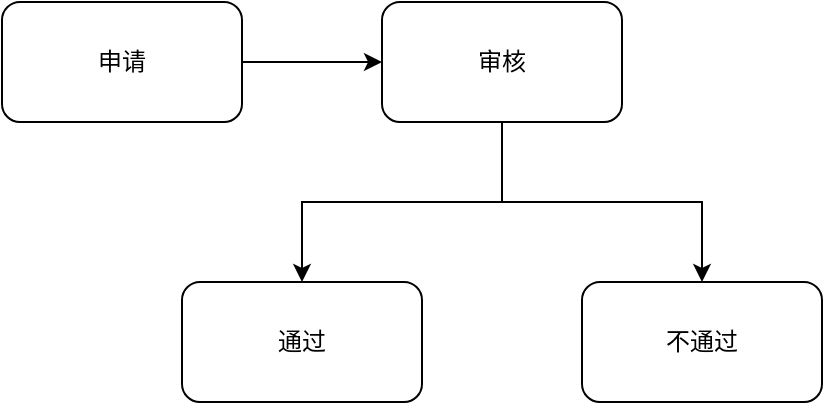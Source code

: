 <mxfile version="10.7.0" type="device"><diagram id="STTE-XimxuGsDHP-4ppq" name="第 1 页"><mxGraphModel dx="1058" dy="808" grid="1" gridSize="10" guides="1" tooltips="1" connect="1" arrows="1" fold="1" page="1" pageScale="1" pageWidth="827" pageHeight="1169" math="0" shadow="0"><root><mxCell id="0"/><mxCell id="1" parent="0"/><mxCell id="L-UqiRusMPkA0EKNrY_p-10" style="edgeStyle=orthogonalEdgeStyle;rounded=0;orthogonalLoop=1;jettySize=auto;html=1;exitX=1;exitY=0.5;exitDx=0;exitDy=0;entryX=0;entryY=0.5;entryDx=0;entryDy=0;" edge="1" parent="1" source="L-UqiRusMPkA0EKNrY_p-6" target="L-UqiRusMPkA0EKNrY_p-7"><mxGeometry relative="1" as="geometry"/></mxCell><mxCell id="L-UqiRusMPkA0EKNrY_p-6" value="申请" style="rounded=1;whiteSpace=wrap;html=1;" vertex="1" parent="1"><mxGeometry x="20" y="320" width="120" height="60" as="geometry"/></mxCell><mxCell id="L-UqiRusMPkA0EKNrY_p-12" style="edgeStyle=orthogonalEdgeStyle;rounded=0;orthogonalLoop=1;jettySize=auto;html=1;exitX=0.5;exitY=1;exitDx=0;exitDy=0;entryX=0.5;entryY=0;entryDx=0;entryDy=0;" edge="1" parent="1" source="L-UqiRusMPkA0EKNrY_p-7" target="L-UqiRusMPkA0EKNrY_p-8"><mxGeometry relative="1" as="geometry"/></mxCell><mxCell id="L-UqiRusMPkA0EKNrY_p-13" style="edgeStyle=orthogonalEdgeStyle;rounded=0;orthogonalLoop=1;jettySize=auto;html=1;exitX=0.5;exitY=1;exitDx=0;exitDy=0;entryX=0.5;entryY=0;entryDx=0;entryDy=0;" edge="1" parent="1" source="L-UqiRusMPkA0EKNrY_p-7" target="L-UqiRusMPkA0EKNrY_p-9"><mxGeometry relative="1" as="geometry"/></mxCell><mxCell id="L-UqiRusMPkA0EKNrY_p-7" value="审核" style="rounded=1;whiteSpace=wrap;html=1;" vertex="1" parent="1"><mxGeometry x="210" y="320" width="120" height="60" as="geometry"/></mxCell><mxCell id="L-UqiRusMPkA0EKNrY_p-8" value="通过" style="rounded=1;whiteSpace=wrap;html=1;" vertex="1" parent="1"><mxGeometry x="110" y="460" width="120" height="60" as="geometry"/></mxCell><mxCell id="L-UqiRusMPkA0EKNrY_p-9" value="不通过" style="rounded=1;whiteSpace=wrap;html=1;" vertex="1" parent="1"><mxGeometry x="310" y="460" width="120" height="60" as="geometry"/></mxCell></root></mxGraphModel></diagram></mxfile>